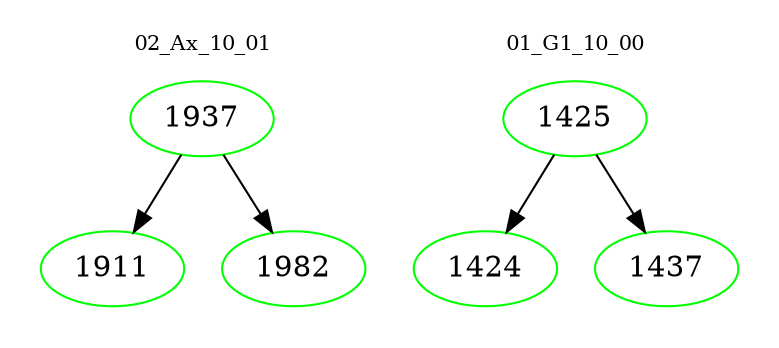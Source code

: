 digraph{
subgraph cluster_0 {
color = white
label = "02_Ax_10_01";
fontsize=10;
T0_1937 [label="1937", color="green"]
T0_1937 -> T0_1911 [color="black"]
T0_1911 [label="1911", color="green"]
T0_1937 -> T0_1982 [color="black"]
T0_1982 [label="1982", color="green"]
}
subgraph cluster_1 {
color = white
label = "01_G1_10_00";
fontsize=10;
T1_1425 [label="1425", color="green"]
T1_1425 -> T1_1424 [color="black"]
T1_1424 [label="1424", color="green"]
T1_1425 -> T1_1437 [color="black"]
T1_1437 [label="1437", color="green"]
}
}
